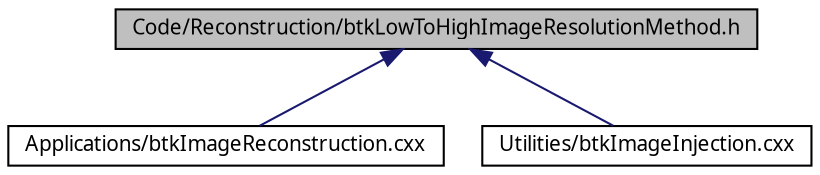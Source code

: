 digraph G
{
  edge [fontname="FreeSans.ttf",fontsize="10",labelfontname="FreeSans.ttf",labelfontsize="10"];
  node [fontname="FreeSans.ttf",fontsize="10",shape=record];
  Node1 [label="Code/Reconstruction/btkLowToHighImageResolutionMethod.h",height=0.2,width=0.4,color="black", fillcolor="grey75", style="filled" fontcolor="black"];
  Node1 -> Node2 [dir=back,color="midnightblue",fontsize="10",style="solid",fontname="FreeSans.ttf"];
  Node2 [label="Applications/btkImageReconstruction.cxx",height=0.2,width=0.4,color="black", fillcolor="white", style="filled",URL="$btk_image_reconstruction_8cxx.html"];
  Node1 -> Node3 [dir=back,color="midnightblue",fontsize="10",style="solid",fontname="FreeSans.ttf"];
  Node3 [label="Utilities/btkImageInjection.cxx",height=0.2,width=0.4,color="black", fillcolor="white", style="filled",URL="$btk_image_injection_8cxx.html"];
}
